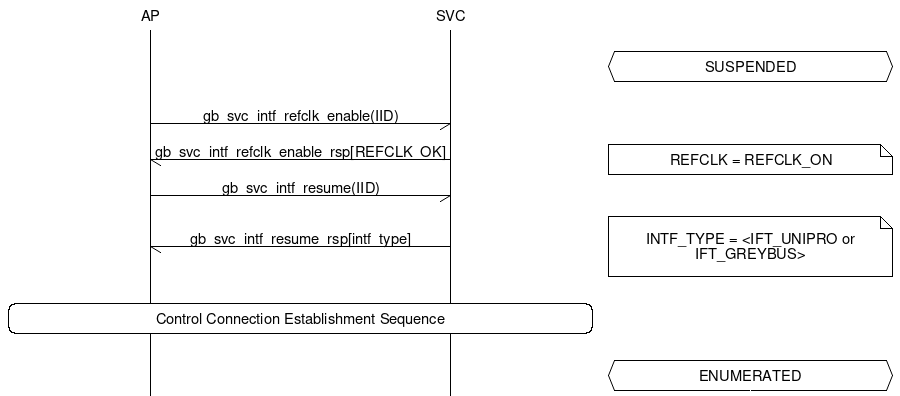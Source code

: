 # MSC for Power Managemenet Suspend Procedure

msc {
  hscale = "1.5", arcgradient = "0";

  AP, SVC, Comments [ linecolor = "white", textcolor = "white" ];

  |||;
  Comments abox Comments [ label = "SUSPENDED" ];
  |||;
  AP->SVC [ label = "gb_svc_intf_refclk_enable(IID)" ];
  SVC->AP [ label = "gb_svc_intf_refclk_enable_rsp[REFCLK_OK]" ],
  Comments note Comments [ label = "REFCLK = REFCLK_ON" ];
  AP->SVC [ label = "gb_svc_intf_resume(IID)" ];
  SVC->AP [ label = "gb_svc_intf_resume_rsp[intf_type]" ],
  Comments note Comments [ label = "\nINTF_TYPE = <IFT_UNIPRO or IFT_GREYBUS>\n" ];
  |||;
  AP rbox SVC [ label = "Control Connection Establishment Sequence" ];
  |||;
  Comments abox Comments [ label = "ENUMERATED" ];
}
